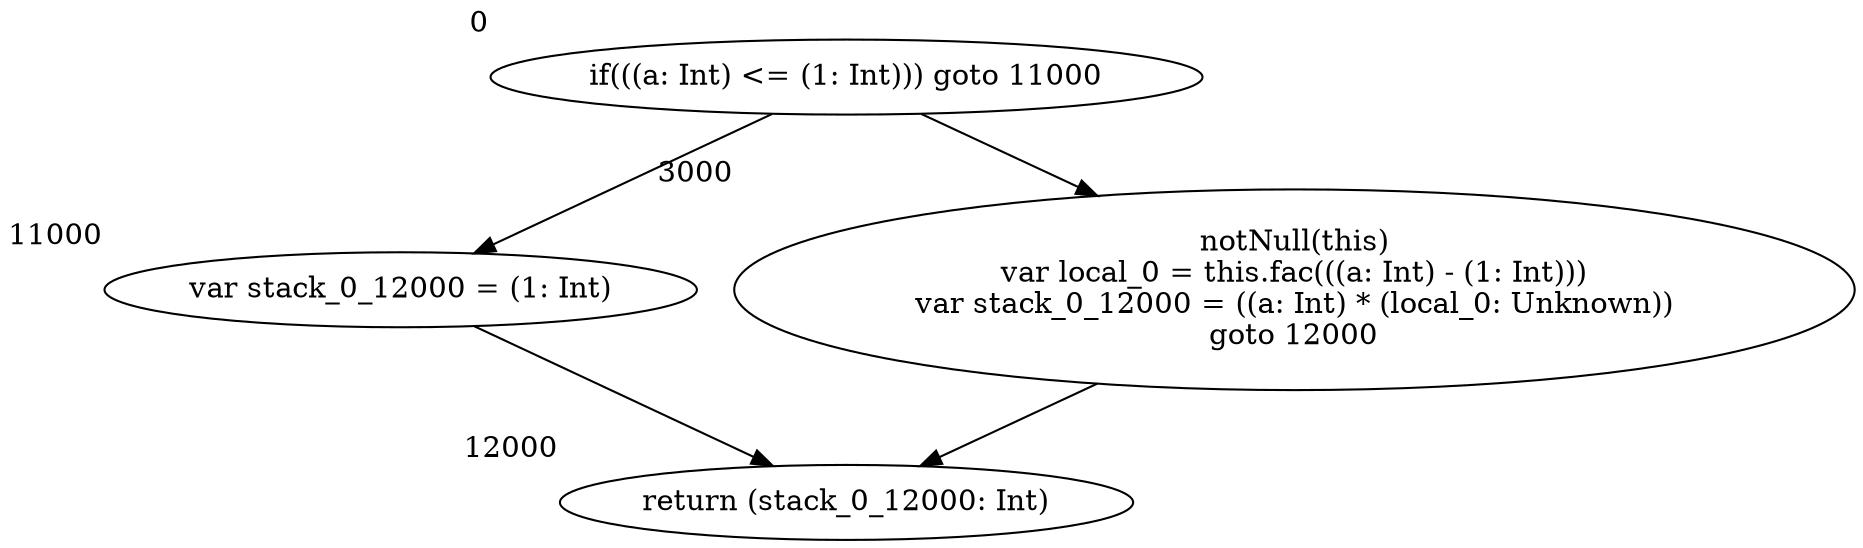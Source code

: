 digraph CodeCFG {
	0 -> 11000
	0 -> 3000
	3000 -> 12000
	3000 [label = <notNull(this)<BR />var local_0 = this.fac(((a: Int) - (1: Int)))<BR />var stack_0_12000 = ((a: Int) * (local_0: Unknown))<BR />goto 12000>, xlabel = 3000]
	12000 [label = <return (stack_0_12000: Int)>, xlabel = 12000]
	11000 [label = <var stack_0_12000 = (1: Int)>, xlabel = 11000]
	11000 -> 12000
	0 [label = <if(((a: Int) &lt;= (1: Int))) goto 11000>, xlabel = 0]
}